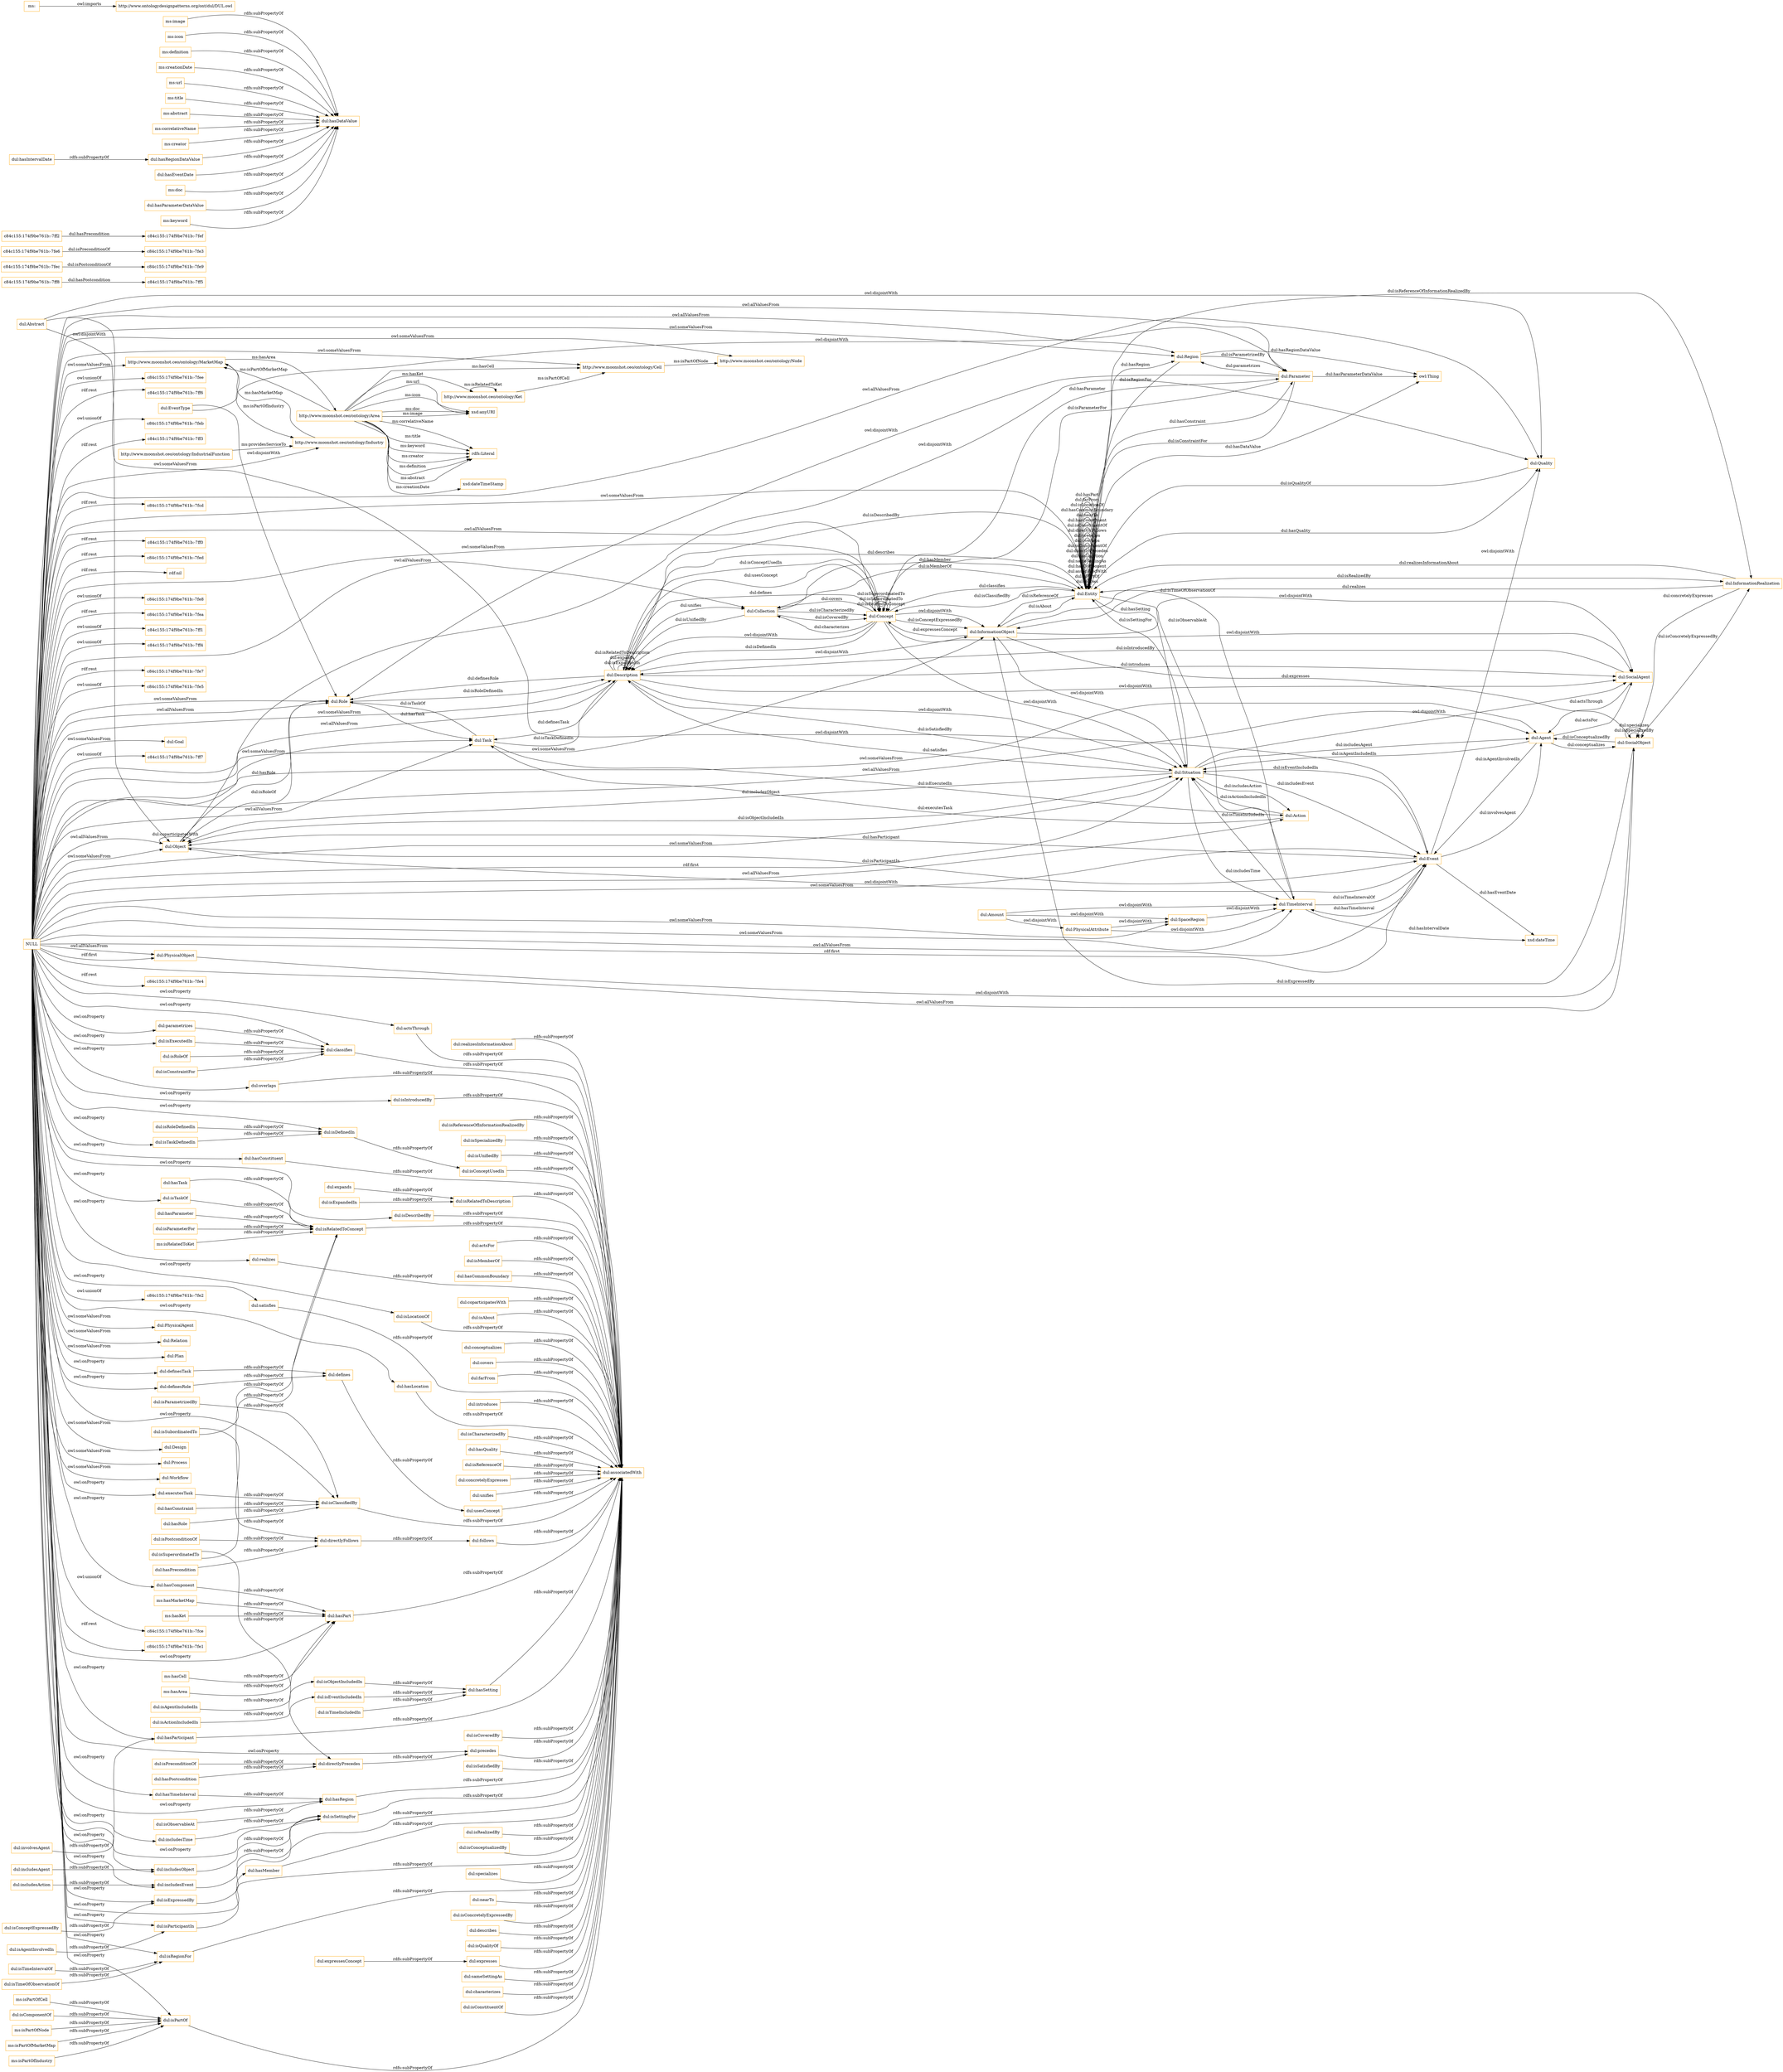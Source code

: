 digraph ar2dtool_diagram { 
rankdir=LR;
size="1501"
node [shape = rectangle, color="orange"]; "http://www.moonshot.ceo/ontology/MarketMap" "http://www.moonshot.ceo/ontology/Node" "http://www.moonshot.ceo/ontology/Area" "http://www.moonshot.ceo/ontology/Cell" "http://www.moonshot.ceo/ontology/Ket" "http://www.moonshot.ceo/ontology/Industry" "http://www.moonshot.ceo/ontology/IndustrialFunction" "dul:Goal" "dul:EventType" "c84c155:174f9be761b:-7ff8" "dul:Object" "dul:Description" "dul:PhysicalAgent" "dul:Relation" "dul:Role" "dul:Entity" "dul:Situation" "dul:Abstract" "c84c155:174f9be761b:-7ff5" "c84c155:174f9be761b:-7fe9" "dul:Amount" "dul:Plan" "dul:Design" "c84c155:174f9be761b:-7fe3" "dul:Process" "dul:Task" "dul:Quality" "dul:Action" "dul:SocialAgent" "dul:Agent" "dul:Parameter" "dul:SocialObject" "c84c155:174f9be761b:-7fe6" "dul:Concept" "dul:Event" "dul:TimeInterval" "dul:SpaceRegion" "dul:PhysicalObject" "c84c155:174f9be761b:-7fec" "c84c155:174f9be761b:-7ff2" "owl:Thing" "dul:InformationRealization" "dul:PhysicalAttribute" "dul:Workflow" "dul:InformationObject" "dul:Collection" "dul:Region" "c84c155:174f9be761b:-7fef" ; /*classes style*/
	"dul:isRelatedToConcept" -> "dul:associatedWith" [ label = "rdfs:subPropertyOf" ];
	"dul:concretelyExpresses" -> "dul:associatedWith" [ label = "rdfs:subPropertyOf" ];
	"dul:hasRegion" -> "dul:associatedWith" [ label = "rdfs:subPropertyOf" ];
	"dul:includesEvent" -> "dul:isSettingFor" [ label = "rdfs:subPropertyOf" ];
	"dul:isConstraintFor" -> "dul:classifies" [ label = "rdfs:subPropertyOf" ];
	"dul:overlaps" -> "dul:associatedWith" [ label = "rdfs:subPropertyOf" ];
	"dul:isRegionFor" -> "dul:associatedWith" [ label = "rdfs:subPropertyOf" ];
	"dul:isCoveredBy" -> "dul:associatedWith" [ label = "rdfs:subPropertyOf" ];
	"dul:PhysicalAttribute" -> "dul:TimeInterval" [ label = "owl:disjointWith" ];
	"dul:PhysicalAttribute" -> "dul:SpaceRegion" [ label = "owl:disjointWith" ];
	"dul:hasConstraint" -> "dul:isClassifiedBy" [ label = "rdfs:subPropertyOf" ];
	"dul:isSettingFor" -> "dul:associatedWith" [ label = "rdfs:subPropertyOf" ];
	"dul:isSatisfiedBy" -> "dul:associatedWith" [ label = "rdfs:subPropertyOf" ];
	"ms:image" -> "dul:hasDataValue" [ label = "rdfs:subPropertyOf" ];
	"dul:isConceptExpressedBy" -> "dul:isExpressedBy" [ label = "rdfs:subPropertyOf" ];
	"dul:isIntroducedBy" -> "dul:associatedWith" [ label = "rdfs:subPropertyOf" ];
	"ms:icon" -> "dul:hasDataValue" [ label = "rdfs:subPropertyOf" ];
	"dul:Description" -> "dul:SocialAgent" [ label = "owl:disjointWith" ];
	"dul:Description" -> "dul:Situation" [ label = "owl:disjointWith" ];
	"dul:Description" -> "dul:InformationObject" [ label = "owl:disjointWith" ];
	"ms:hasKet" -> "dul:hasPart" [ label = "rdfs:subPropertyOf" ];
	"ms:definition" -> "dul:hasDataValue" [ label = "rdfs:subPropertyOf" ];
	"dul:Concept" -> "dul:InformationObject" [ label = "owl:disjointWith" ];
	"dul:Concept" -> "dul:Description" [ label = "owl:disjointWith" ];
	"dul:Concept" -> "dul:Situation" [ label = "owl:disjointWith" ];
	"dul:Concept" -> "dul:SocialAgent" [ label = "owl:disjointWith" ];
	"dul:Object" -> "dul:Quality" [ label = "owl:disjointWith" ];
	"dul:isParameterFor" -> "dul:isRelatedToConcept" [ label = "rdfs:subPropertyOf" ];
	"dul:isRealizedBy" -> "dul:associatedWith" [ label = "rdfs:subPropertyOf" ];
	"dul:isRoleOf" -> "dul:classifies" [ label = "rdfs:subPropertyOf" ];
	"dul:hasMember" -> "dul:associatedWith" [ label = "rdfs:subPropertyOf" ];
	"dul:expresses" -> "dul:associatedWith" [ label = "rdfs:subPropertyOf" ];
	"dul:includesAction" -> "dul:includesEvent" [ label = "rdfs:subPropertyOf" ];
	"dul:isRoleDefinedIn" -> "dul:isDefinedIn" [ label = "rdfs:subPropertyOf" ];
	"dul:isActionIncludedIn" -> "dul:isEventIncludedIn" [ label = "rdfs:subPropertyOf" ];
	"dul:InformationObject" -> "dul:SocialAgent" [ label = "owl:disjointWith" ];
	"dul:InformationObject" -> "dul:Situation" [ label = "owl:disjointWith" ];
	"dul:hasPostcondition" -> "dul:directlyPrecedes" [ label = "rdfs:subPropertyOf" ];
	"ms:isPartOfNode" -> "dul:isPartOf" [ label = "rdfs:subPropertyOf" ];
	"dul:isConstituentOf" -> "dul:associatedWith" [ label = "rdfs:subPropertyOf" ];
	"ms:hasCell" -> "dul:hasPart" [ label = "rdfs:subPropertyOf" ];
	"dul:actsThrough" -> "dul:associatedWith" [ label = "rdfs:subPropertyOf" ];
	"ms:isRelatedToKet" -> "dul:isRelatedToConcept" [ label = "rdfs:subPropertyOf" ];
	"dul:isEventIncludedIn" -> "dul:hasSetting" [ label = "rdfs:subPropertyOf" ];
	"ms:creationDate" -> "dul:hasDataValue" [ label = "rdfs:subPropertyOf" ];
	"dul:Parameter" -> "dul:Role" [ label = "owl:disjointWith" ];
	"dul:isConceptualizedBy" -> "dul:associatedWith" [ label = "rdfs:subPropertyOf" ];
	"dul:precedes" -> "dul:associatedWith" [ label = "rdfs:subPropertyOf" ];
	"dul:isPreconditionOf" -> "dul:directlyPrecedes" [ label = "rdfs:subPropertyOf" ];
	"dul:specializes" -> "dul:associatedWith" [ label = "rdfs:subPropertyOf" ];
	"ms:url" -> "dul:hasDataValue" [ label = "rdfs:subPropertyOf" ];
	"dul:isDefinedIn" -> "dul:isConceptUsedIn" [ label = "rdfs:subPropertyOf" ];
	"dul:nearTo" -> "dul:associatedWith" [ label = "rdfs:subPropertyOf" ];
	"dul:Event" -> "dul:Quality" [ label = "owl:disjointWith" ];
	"dul:Event" -> "dul:Object" [ label = "owl:disjointWith" ];
	"dul:hasRole" -> "dul:isClassifiedBy" [ label = "rdfs:subPropertyOf" ];
	"dul:isExpressedBy" -> "dul:associatedWith" [ label = "rdfs:subPropertyOf" ];
	"dul:isConcretelyExpressedBy" -> "dul:associatedWith" [ label = "rdfs:subPropertyOf" ];
	"dul:describes" -> "dul:associatedWith" [ label = "rdfs:subPropertyOf" ];
	"dul:isQualityOf" -> "dul:associatedWith" [ label = "rdfs:subPropertyOf" ];
	"dul:PhysicalObject" -> "dul:SocialObject" [ label = "owl:disjointWith" ];
	"dul:EventType" -> "dul:Role" [ label = "owl:disjointWith" ];
	"dul:EventType" -> "dul:Parameter" [ label = "owl:disjointWith" ];
	"dul:hasConstituent" -> "dul:associatedWith" [ label = "rdfs:subPropertyOf" ];
	"dul:sameSettingAs" -> "dul:associatedWith" [ label = "rdfs:subPropertyOf" ];
	"dul:Situation" -> "dul:SocialAgent" [ label = "owl:disjointWith" ];
	"ms:title" -> "dul:hasDataValue" [ label = "rdfs:subPropertyOf" ];
	"dul:characterizes" -> "dul:associatedWith" [ label = "rdfs:subPropertyOf" ];
	"dul:hasTask" -> "dul:isRelatedToConcept" [ label = "rdfs:subPropertyOf" ];
	"dul:directlyPrecedes" -> "dul:precedes" [ label = "rdfs:subPropertyOf" ];
	"ms:abstract" -> "dul:hasDataValue" [ label = "rdfs:subPropertyOf" ];
	"dul:isTaskOf" -> "dul:isRelatedToConcept" [ label = "rdfs:subPropertyOf" ];
	"dul:isDescribedBy" -> "dul:associatedWith" [ label = "rdfs:subPropertyOf" ];
	"dul:isParticipantIn" -> "dul:associatedWith" [ label = "rdfs:subPropertyOf" ];
	"dul:isSuperordinatedTo" -> "dul:isRelatedToConcept" [ label = "rdfs:subPropertyOf" ];
	"dul:isSuperordinatedTo" -> "dul:directlyPrecedes" [ label = "rdfs:subPropertyOf" ];
	"dul:realizesInformationAbout" -> "dul:associatedWith" [ label = "rdfs:subPropertyOf" ];
	"ms:" -> "http://www.ontologydesignpatterns.org/ont/dul/DUL.owl" [ label = "owl:imports" ];
	"ms:isPartOfMarketMap" -> "dul:isPartOf" [ label = "rdfs:subPropertyOf" ];
	"dul:isRelatedToDescription" -> "dul:associatedWith" [ label = "rdfs:subPropertyOf" ];
	"dul:isReferenceOfInformationRealizedBy" -> "dul:associatedWith" [ label = "rdfs:subPropertyOf" ];
	"dul:isSpecializedBy" -> "dul:associatedWith" [ label = "rdfs:subPropertyOf" ];
	"dul:isUnifiedBy" -> "dul:associatedWith" [ label = "rdfs:subPropertyOf" ];
	"dul:hasSetting" -> "dul:associatedWith" [ label = "rdfs:subPropertyOf" ];
	"dul:involvesAgent" -> "dul:hasParticipant" [ label = "rdfs:subPropertyOf" ];
	"dul:isTimeIncludedIn" -> "dul:hasSetting" [ label = "rdfs:subPropertyOf" ];
	"dul:isPostconditionOf" -> "dul:directlyFollows" [ label = "rdfs:subPropertyOf" ];
	"dul:includesObject" -> "dul:isSettingFor" [ label = "rdfs:subPropertyOf" ];
	"ms:correlativeName" -> "dul:hasDataValue" [ label = "rdfs:subPropertyOf" ];
	"NULL" -> "dul:executesTask" [ label = "owl:onProperty" ];
	"NULL" -> "c84c155:174f9be761b:-7fee" [ label = "owl:unionOf" ];
	"NULL" -> "dul:Event" [ label = "owl:allValuesFrom" ];
	"NULL" -> "dul:isExpressedBy" [ label = "owl:onProperty" ];
	"NULL" -> "dul:Agent" [ label = "owl:allValuesFrom" ];
	"NULL" -> "dul:Region" [ label = "owl:allValuesFrom" ];
	"NULL" -> "dul:isDefinedIn" [ label = "owl:onProperty" ];
	"NULL" -> "dul:hasPart" [ label = "owl:onProperty" ];
	"NULL" -> "dul:realizes" [ label = "owl:onProperty" ];
	"NULL" -> "dul:Situation" [ label = "owl:someValuesFrom" ];
	"NULL" -> "dul:PhysicalObject" [ label = "owl:allValuesFrom" ];
	"NULL" -> "dul:isRegionFor" [ label = "owl:onProperty" ];
	"NULL" -> "dul:isLocationOf" [ label = "owl:onProperty" ];
	"NULL" -> "dul:Event" [ label = "rdf:first" ];
	"NULL" -> "dul:PhysicalAgent" [ label = "owl:someValuesFrom" ];
	"NULL" -> "dul:Process" [ label = "owl:someValuesFrom" ];
	"NULL" -> "dul:hasConstituent" [ label = "owl:onProperty" ];
	"NULL" -> "dul:hasComponent" [ label = "owl:onProperty" ];
	"NULL" -> "c84c155:174f9be761b:-7ff6" [ label = "rdf:rest" ];
	"NULL" -> "dul:hasTimeInterval" [ label = "owl:onProperty" ];
	"NULL" -> "dul:Task" [ label = "owl:someValuesFrom" ];
	"NULL" -> "dul:definesRole" [ label = "owl:onProperty" ];
	"NULL" -> "http://www.moonshot.ceo/ontology/Industry" [ label = "owl:someValuesFrom" ];
	"NULL" -> "dul:hasMember" [ label = "owl:onProperty" ];
	"NULL" -> "dul:Action" [ label = "owl:allValuesFrom" ];
	"NULL" -> "c84c155:174f9be761b:-7feb" [ label = "owl:unionOf" ];
	"NULL" -> "c84c155:174f9be761b:-7ff3" [ label = "rdf:rest" ];
	"NULL" -> "c84c155:174f9be761b:-7fcd" [ label = "rdf:rest" ];
	"NULL" -> "dul:SocialObject" [ label = "owl:allValuesFrom" ];
	"NULL" -> "http://www.moonshot.ceo/ontology/Cell" [ label = "owl:someValuesFrom" ];
	"NULL" -> "dul:Description" [ label = "owl:someValuesFrom" ];
	"NULL" -> "c84c155:174f9be761b:-7ff0" [ label = "rdf:rest" ];
	"NULL" -> "dul:hasParticipant" [ label = "owl:onProperty" ];
	"NULL" -> "dul:Goal" [ label = "owl:someValuesFrom" ];
	"NULL" -> "dul:isClassifiedBy" [ label = "owl:onProperty" ];
	"NULL" -> "dul:isPartOf" [ label = "owl:onProperty" ];
	"NULL" -> "dul:Region" [ label = "owl:someValuesFrom" ];
	"NULL" -> "dul:Object" [ label = "owl:allValuesFrom" ];
	"NULL" -> "dul:satisfies" [ label = "owl:onProperty" ];
	"NULL" -> "dul:includesObject" [ label = "owl:onProperty" ];
	"NULL" -> "c84c155:174f9be761b:-7fed" [ label = "rdf:rest" ];
	"NULL" -> "dul:Concept" [ label = "owl:allValuesFrom" ];
	"NULL" -> "dul:Workflow" [ label = "owl:someValuesFrom" ];
	"NULL" -> "dul:PhysicalObject" [ label = "rdf:first" ];
	"NULL" -> "dul:Collection" [ label = "owl:allValuesFrom" ];
	"NULL" -> "rdf:nil" [ label = "rdf:rest" ];
	"NULL" -> "c84c155:174f9be761b:-7fe8" [ label = "owl:unionOf" ];
	"NULL" -> "dul:Object" [ label = "owl:someValuesFrom" ];
	"NULL" -> "dul:parametrizes" [ label = "owl:onProperty" ];
	"NULL" -> "c84c155:174f9be761b:-7fea" [ label = "rdf:rest" ];
	"NULL" -> "dul:Situation" [ label = "rdf:first" ];
	"NULL" -> "c84c155:174f9be761b:-7ff1" [ label = "owl:unionOf" ];
	"NULL" -> "dul:classifies" [ label = "owl:onProperty" ];
	"NULL" -> "c84c155:174f9be761b:-7ff4" [ label = "owl:unionOf" ];
	"NULL" -> "dul:TimeInterval" [ label = "owl:someValuesFrom" ];
	"NULL" -> "dul:Event" [ label = "owl:someValuesFrom" ];
	"NULL" -> "dul:overlaps" [ label = "owl:onProperty" ];
	"NULL" -> "dul:Design" [ label = "owl:someValuesFrom" ];
	"NULL" -> "dul:includesTime" [ label = "owl:onProperty" ];
	"NULL" -> "dul:Agent" [ label = "owl:someValuesFrom" ];
	"NULL" -> "dul:Plan" [ label = "owl:someValuesFrom" ];
	"NULL" -> "dul:SpaceRegion" [ label = "owl:someValuesFrom" ];
	"NULL" -> "dul:Relation" [ label = "owl:someValuesFrom" ];
	"NULL" -> "dul:Role" [ label = "owl:allValuesFrom" ];
	"NULL" -> "dul:definesTask" [ label = "owl:onProperty" ];
	"NULL" -> "dul:isParticipantIn" [ label = "owl:onProperty" ];
	"NULL" -> "http://www.moonshot.ceo/ontology/Node" [ label = "owl:someValuesFrom" ];
	"NULL" -> "dul:Quality" [ label = "owl:allValuesFrom" ];
	"NULL" -> "dul:Description" [ label = "owl:allValuesFrom" ];
	"NULL" -> "dul:actsThrough" [ label = "owl:onProperty" ];
	"NULL" -> "c84c155:174f9be761b:-7fe7" [ label = "rdf:rest" ];
	"NULL" -> "dul:Parameter" [ label = "owl:allValuesFrom" ];
	"NULL" -> "c84c155:174f9be761b:-7fe5" [ label = "owl:unionOf" ];
	"NULL" -> "dul:hasLocation" [ label = "owl:onProperty" ];
	"NULL" -> "dul:Task" [ label = "owl:allValuesFrom" ];
	"NULL" -> "dul:precedes" [ label = "owl:onProperty" ];
	"NULL" -> "dul:Role" [ label = "owl:someValuesFrom" ];
	"NULL" -> "dul:hasRegion" [ label = "owl:onProperty" ];
	"NULL" -> "c84c155:174f9be761b:-7ff7" [ label = "owl:unionOf" ];
	"NULL" -> "c84c155:174f9be761b:-7fe4" [ label = "rdf:rest" ];
	"NULL" -> "dul:isExecutedIn" [ label = "owl:onProperty" ];
	"NULL" -> "c84c155:174f9be761b:-7fe2" [ label = "owl:unionOf" ];
	"NULL" -> "dul:isTaskOf" [ label = "owl:onProperty" ];
	"NULL" -> "dul:isDescribedBy" [ label = "owl:onProperty" ];
	"NULL" -> "c84c155:174f9be761b:-7fce" [ label = "owl:unionOf" ];
	"NULL" -> "c84c155:174f9be761b:-7fe1" [ label = "rdf:rest" ];
	"NULL" -> "dul:InformationObject" [ label = "owl:someValuesFrom" ];
	"NULL" -> "dul:isSettingFor" [ label = "owl:onProperty" ];
	"NULL" -> "dul:isTaskDefinedIn" [ label = "owl:onProperty" ];
	"NULL" -> "dul:includesEvent" [ label = "owl:onProperty" ];
	"NULL" -> "dul:Entity" [ label = "owl:someValuesFrom" ];
	"NULL" -> "dul:isIntroducedBy" [ label = "owl:onProperty" ];
	"NULL" -> "dul:Concept" [ label = "owl:someValuesFrom" ];
	"NULL" -> "http://www.moonshot.ceo/ontology/MarketMap" [ label = "owl:someValuesFrom" ];
	"dul:expressesConcept" -> "dul:expresses" [ label = "rdfs:subPropertyOf" ];
	"dul:executesTask" -> "dul:isClassifiedBy" [ label = "rdfs:subPropertyOf" ];
	"dul:isAgentIncludedIn" -> "dul:isObjectIncludedIn" [ label = "rdfs:subPropertyOf" ];
	"dul:expands" -> "dul:isRelatedToDescription" [ label = "rdfs:subPropertyOf" ];
	"dul:includesAgent" -> "dul:includesObject" [ label = "rdfs:subPropertyOf" ];
	"ms:isPartOfIndustry" -> "dul:isPartOf" [ label = "rdfs:subPropertyOf" ];
	"dul:classifies" -> "dul:associatedWith" [ label = "rdfs:subPropertyOf" ];
	"ms:creator" -> "dul:hasDataValue" [ label = "rdfs:subPropertyOf" ];
	"dul:actsFor" -> "dul:associatedWith" [ label = "rdfs:subPropertyOf" ];
	"dul:isObjectIncludedIn" -> "dul:hasSetting" [ label = "rdfs:subPropertyOf" ];
	"dul:hasPrecondition" -> "dul:directlyFollows" [ label = "rdfs:subPropertyOf" ];
	"dul:isMemberOf" -> "dul:associatedWith" [ label = "rdfs:subPropertyOf" ];
	"dul:hasCommonBoundary" -> "dul:associatedWith" [ label = "rdfs:subPropertyOf" ];
	"dul:realizes" -> "dul:associatedWith" [ label = "rdfs:subPropertyOf" ];
	"dul:directlyFollows" -> "dul:follows" [ label = "rdfs:subPropertyOf" ];
	"dul:isExecutedIn" -> "dul:classifies" [ label = "rdfs:subPropertyOf" ];
	"dul:follows" -> "dul:associatedWith" [ label = "rdfs:subPropertyOf" ];
	"dul:hasRegionDataValue" -> "dul:hasDataValue" [ label = "rdfs:subPropertyOf" ];
	"dul:coparticipatesWith" -> "dul:associatedWith" [ label = "rdfs:subPropertyOf" ];
	"dul:isAbout" -> "dul:associatedWith" [ label = "rdfs:subPropertyOf" ];
	"dul:hasLocation" -> "dul:associatedWith" [ label = "rdfs:subPropertyOf" ];
	"dul:isTimeIntervalOf" -> "dul:isRegionFor" [ label = "rdfs:subPropertyOf" ];
	"dul:isTaskDefinedIn" -> "dul:isDefinedIn" [ label = "rdfs:subPropertyOf" ];
	"dul:defines" -> "dul:usesConcept" [ label = "rdfs:subPropertyOf" ];
	"dul:conceptualizes" -> "dul:associatedWith" [ label = "rdfs:subPropertyOf" ];
	"dul:hasPart" -> "dul:associatedWith" [ label = "rdfs:subPropertyOf" ];
	"dul:hasParticipant" -> "dul:associatedWith" [ label = "rdfs:subPropertyOf" ];
	"dul:covers" -> "dul:associatedWith" [ label = "rdfs:subPropertyOf" ];
	"dul:includesTime" -> "dul:isSettingFor" [ label = "rdfs:subPropertyOf" ];
	"dul:hasIntervalDate" -> "dul:hasRegionDataValue" [ label = "rdfs:subPropertyOf" ];
	"dul:farFrom" -> "dul:associatedWith" [ label = "rdfs:subPropertyOf" ];
	"dul:hasComponent" -> "dul:hasPart" [ label = "rdfs:subPropertyOf" ];
	"dul:usesConcept" -> "dul:associatedWith" [ label = "rdfs:subPropertyOf" ];
	"dul:isLocationOf" -> "dul:associatedWith" [ label = "rdfs:subPropertyOf" ];
	"dul:hasEventDate" -> "dul:hasDataValue" [ label = "rdfs:subPropertyOf" ];
	"dul:hasTimeInterval" -> "dul:hasRegion" [ label = "rdfs:subPropertyOf" ];
	"ms:hasArea" -> "dul:hasPart" [ label = "rdfs:subPropertyOf" ];
	"dul:introduces" -> "dul:associatedWith" [ label = "rdfs:subPropertyOf" ];
	"dul:definesRole" -> "dul:defines" [ label = "rdfs:subPropertyOf" ];
	"dul:satisfies" -> "dul:associatedWith" [ label = "rdfs:subPropertyOf" ];
	"dul:Abstract" -> "dul:Quality" [ label = "owl:disjointWith" ];
	"dul:Abstract" -> "dul:Object" [ label = "owl:disjointWith" ];
	"dul:Abstract" -> "dul:Event" [ label = "owl:disjointWith" ];
	"dul:isAgentInvolvedIn" -> "dul:isParticipantIn" [ label = "rdfs:subPropertyOf" ];
	"dul:isCharacterizedBy" -> "dul:associatedWith" [ label = "rdfs:subPropertyOf" ];
	"dul:hasQuality" -> "dul:associatedWith" [ label = "rdfs:subPropertyOf" ];
	"dul:isParametrizedBy" -> "dul:isClassifiedBy" [ label = "rdfs:subPropertyOf" ];
	"dul:SpaceRegion" -> "dul:TimeInterval" [ label = "owl:disjointWith" ];
	"dul:isTimeOfObservationOf" -> "dul:isRegionFor" [ label = "rdfs:subPropertyOf" ];
	"dul:isConceptUsedIn" -> "dul:associatedWith" [ label = "rdfs:subPropertyOf" ];
	"dul:hasParameter" -> "dul:isRelatedToConcept" [ label = "rdfs:subPropertyOf" ];
	"ms:doc" -> "dul:hasDataValue" [ label = "rdfs:subPropertyOf" ];
	"dul:hasParameterDataValue" -> "dul:hasDataValue" [ label = "rdfs:subPropertyOf" ];
	"dul:definesTask" -> "dul:defines" [ label = "rdfs:subPropertyOf" ];
	"dul:isPartOf" -> "dul:associatedWith" [ label = "rdfs:subPropertyOf" ];
	"ms:keyword" -> "dul:hasDataValue" [ label = "rdfs:subPropertyOf" ];
	"dul:isReferenceOf" -> "dul:associatedWith" [ label = "rdfs:subPropertyOf" ];
	"ms:isPartOfCell" -> "dul:isPartOf" [ label = "rdfs:subPropertyOf" ];
	"dul:isSubordinatedTo" -> "dul:isRelatedToConcept" [ label = "rdfs:subPropertyOf" ];
	"dul:isSubordinatedTo" -> "dul:directlyFollows" [ label = "rdfs:subPropertyOf" ];
	"dul:isClassifiedBy" -> "dul:associatedWith" [ label = "rdfs:subPropertyOf" ];
	"dul:isExpandedIn" -> "dul:isRelatedToDescription" [ label = "rdfs:subPropertyOf" ];
	"dul:parametrizes" -> "dul:classifies" [ label = "rdfs:subPropertyOf" ];
	"dul:unifies" -> "dul:associatedWith" [ label = "rdfs:subPropertyOf" ];
	"dul:isObservableAt" -> "dul:hasRegion" [ label = "rdfs:subPropertyOf" ];
	"dul:Amount" -> "dul:TimeInterval" [ label = "owl:disjointWith" ];
	"dul:Amount" -> "dul:SpaceRegion" [ label = "owl:disjointWith" ];
	"dul:Amount" -> "dul:PhysicalAttribute" [ label = "owl:disjointWith" ];
	"dul:isComponentOf" -> "dul:isPartOf" [ label = "rdfs:subPropertyOf" ];
	"ms:hasMarketMap" -> "dul:hasPart" [ label = "rdfs:subPropertyOf" ];
	"c84c155:174f9be761b:-7ff2" -> "c84c155:174f9be761b:-7fef" [ label = "dul:hasPrecondition" ];
	"dul:Description" -> "dul:Role" [ label = "dul:definesRole" ];
	"dul:Entity" -> "dul:Entity" [ label = "dul:follows" ];
	"dul:Action" -> "dul:Situation" [ label = "dul:isActionIncludedIn" ];
	"dul:TimeInterval" -> "xsd:dateTime" [ label = "dul:hasIntervalDate" ];
	"dul:Entity" -> "dul:Entity" [ label = "dul:isPartOf" ];
	"http://www.moonshot.ceo/ontology/Area" -> "xsd:anyURI" [ label = "ms:image" ];
	"dul:SocialObject" -> "dul:InformationRealization" [ label = "dul:isConcretelyExpressedBy" ];
	"dul:Entity" -> "dul:Quality" [ label = "dul:hasQuality" ];
	"dul:Event" -> "dul:Situation" [ label = "dul:isEventIncludedIn" ];
	"dul:Description" -> "dul:Task" [ label = "dul:definesTask" ];
	"dul:Entity" -> "dul:Entity" [ label = "dul:associatedWith" ];
	"http://www.moonshot.ceo/ontology/IndustrialFunction" -> "http://www.moonshot.ceo/ontology/Industry" [ label = "ms:providesServiceTo" ];
	"dul:Parameter" -> "dul:Entity" [ label = "dul:isConstraintFor" ];
	"dul:Agent" -> "dul:Event" [ label = "dul:isAgentInvolvedIn" ];
	"dul:SocialObject" -> "dul:Agent" [ label = "dul:isConceptualizedBy" ];
	"dul:Role" -> "dul:Task" [ label = "dul:hasTask" ];
	"dul:Entity" -> "dul:Concept" [ label = "dul:isClassifiedBy" ];
	"dul:InformationObject" -> "dul:SocialObject" [ label = "dul:expresses" ];
	"dul:Entity" -> "dul:Entity" [ label = "dul:hasComponent" ];
	"dul:Object" -> "dul:Event" [ label = "dul:isParticipantIn" ];
	"dul:InformationObject" -> "dul:Concept" [ label = "dul:expressesConcept" ];
	"dul:Description" -> "dul:SocialAgent" [ label = "dul:introduces" ];
	"http://www.moonshot.ceo/ontology/Area" -> "xsd:anyURI" [ label = "ms:url" ];
	"dul:Task" -> "dul:Description" [ label = "dul:isTaskDefinedIn" ];
	"dul:Agent" -> "dul:Situation" [ label = "dul:isAgentIncludedIn" ];
	"dul:Concept" -> "dul:Collection" [ label = "dul:characterizes" ];
	"dul:Concept" -> "dul:Concept" [ label = "dul:isRelatedToConcept" ];
	"http://www.moonshot.ceo/ontology/Area" -> "rdfs:Literal" [ label = "ms:keyword" ];
	"dul:SocialObject" -> "dul:InformationObject" [ label = "dul:isExpressedBy" ];
	"dul:Concept" -> "dul:Description" [ label = "dul:isDefinedIn" ];
	"dul:Entity" -> "dul:Entity" [ label = "dul:sameSettingAs" ];
	"dul:Region" -> "owl:Thing" [ label = "dul:hasRegionDataValue" ];
	"dul:Concept" -> "dul:Entity" [ label = "dul:classifies" ];
	"dul:Concept" -> "dul:Concept" [ label = "dul:isSubordinatedTo" ];
	"dul:Entity" -> "dul:Collection" [ label = "dul:isMemberOf" ];
	"dul:Concept" -> "dul:Parameter" [ label = "dul:hasParameter" ];
	"http://www.moonshot.ceo/ontology/MarketMap" -> "http://www.moonshot.ceo/ontology/Industry" [ label = "ms:isPartOfIndustry" ];
	"dul:Concept" -> "dul:Collection" [ label = "dul:covers" ];
	"dul:TimeInterval" -> "dul:Event" [ label = "dul:isTimeIntervalOf" ];
	"dul:TimeInterval" -> "dul:Situation" [ label = "dul:isTimeIncludedIn" ];
	"http://www.moonshot.ceo/ontology/Industry" -> "http://www.moonshot.ceo/ontology/MarketMap" [ label = "ms:hasMarketMap" ];
	"http://www.moonshot.ceo/ontology/Area" -> "xsd:anyURI" [ label = "ms:icon" ];
	"dul:InformationRealization" -> "dul:Entity" [ label = "dul:realizesInformationAbout" ];
	"dul:Event" -> "xsd:dateTime" [ label = "dul:hasEventDate" ];
	"dul:Entity" -> "dul:InformationRealization" [ label = "dul:isReferenceOfInformationRealizedBy" ];
	"dul:Collection" -> "dul:Description" [ label = "dul:isUnifiedBy" ];
	"dul:Entity" -> "dul:Entity" [ label = "dul:hasLocation" ];
	"dul:Entity" -> "dul:Entity" [ label = "dul:directlyPrecedes" ];
	"dul:Concept" -> "dul:Concept" [ label = "dul:isSuperordinatedTo" ];
	"http://www.moonshot.ceo/ontology/Cell" -> "http://www.moonshot.ceo/ontology/Node" [ label = "ms:isPartOfNode" ];
	"dul:SocialAgent" -> "dul:Agent" [ label = "dul:actsThrough" ];
	"dul:Task" -> "dul:Role" [ label = "dul:isTaskOf" ];
	"dul:Description" -> "dul:Collection" [ label = "dul:unifies" ];
	"http://www.moonshot.ceo/ontology/Area" -> "http://www.moonshot.ceo/ontology/Ket" [ label = "ms:hasKet" ];
	"dul:InformationRealization" -> "dul:SocialObject" [ label = "dul:concretelyExpresses" ];
	"http://www.moonshot.ceo/ontology/Area" -> "xsd:anyURI" [ label = "ms:doc" ];
	"dul:Parameter" -> "dul:Concept" [ label = "dul:isParameterFor" ];
	"dul:Action" -> "dul:Task" [ label = "dul:executesTask" ];
	"dul:Entity" -> "dul:Entity" [ label = "dul:isComponentOf" ];
	"dul:Event" -> "dul:TimeInterval" [ label = "dul:hasTimeInterval" ];
	"http://www.moonshot.ceo/ontology/Area" -> "rdfs:Literal" [ label = "ms:creator" ];
	"http://www.moonshot.ceo/ontology/Area" -> "http://www.moonshot.ceo/ontology/Cell" [ label = "ms:hasCell" ];
	"dul:Object" -> "dul:Role" [ label = "dul:hasRole" ];
	"dul:Agent" -> "dul:SocialAgent" [ label = "dul:actsFor" ];
	"dul:Entity" -> "dul:Entity" [ label = "dul:overlaps" ];
	"dul:Description" -> "dul:Description" [ label = "dul:isExpandedIn" ];
	"dul:Agent" -> "dul:SocialObject" [ label = "dul:conceptualizes" ];
	"dul:Situation" -> "dul:Event" [ label = "dul:includesEvent" ];
	"dul:InformationObject" -> "dul:Entity" [ label = "dul:isAbout" ];
	"http://www.moonshot.ceo/ontology/MarketMap" -> "http://www.moonshot.ceo/ontology/Area" [ label = "ms:hasArea" ];
	"c84c155:174f9be761b:-7ff8" -> "c84c155:174f9be761b:-7ff5" [ label = "dul:hasPostcondition" ];
	"dul:Entity" -> "dul:Entity" [ label = "dul:precedes" ];
	"dul:Entity" -> "dul:Parameter" [ label = "dul:hasConstraint" ];
	"dul:Event" -> "dul:Object" [ label = "dul:hasParticipant" ];
	"dul:Situation" -> "dul:Agent" [ label = "dul:includesAgent" ];
	"dul:Region" -> "dul:Entity" [ label = "dul:isRegionFor" ];
	"dul:Situation" -> "dul:Object" [ label = "dul:includesObject" ];
	"dul:Entity" -> "dul:TimeInterval" [ label = "dul:isObservableAt" ];
	"dul:Description" -> "dul:Description" [ label = "dul:expands" ];
	"dul:Situation" -> "dul:TimeInterval" [ label = "dul:includesTime" ];
	"http://www.moonshot.ceo/ontology/Area" -> "rdfs:Literal" [ label = "ms:definition" ];
	"dul:Object" -> "dul:Object" [ label = "dul:coparticipatesWith" ];
	"c84c155:174f9be761b:-7fe6" -> "c84c155:174f9be761b:-7fe3" [ label = "dul:isPreconditionOf" ];
	"dul:Region" -> "dul:Parameter" [ label = "dul:isParametrizedBy" ];
	"dul:Entity" -> "dul:Description" [ label = "dul:isDescribedBy" ];
	"dul:Collection" -> "dul:Concept" [ label = "dul:isCharacterizedBy" ];
	"dul:Role" -> "dul:Object" [ label = "dul:isRoleOf" ];
	"dul:Situation" -> "dul:Entity" [ label = "dul:isSettingFor" ];
	"dul:Entity" -> "dul:Entity" [ label = "dul:directlyFollows" ];
	"c84c155:174f9be761b:-7fec" -> "c84c155:174f9be761b:-7fe9" [ label = "dul:isPostconditionOf" ];
	"dul:Role" -> "dul:Description" [ label = "dul:isRoleDefinedIn" ];
	"http://www.moonshot.ceo/ontology/Area" -> "rdfs:Literal" [ label = "ms:abstract" ];
	"http://www.moonshot.ceo/ontology/Area" -> "xsd:dateTimeStamp" [ label = "ms:creationDate" ];
	"http://www.moonshot.ceo/ontology/Area" -> "http://www.moonshot.ceo/ontology/MarketMap" [ label = "ms:isPartOfMarketMap" ];
	"dul:SocialObject" -> "dul:SocialObject" [ label = "dul:isSpecializedBy" ];
	"http://www.moonshot.ceo/ontology/Ket" -> "http://www.moonshot.ceo/ontology/Cell" [ label = "ms:isPartOfCell" ];
	"dul:Quality" -> "dul:Entity" [ label = "dul:isQualityOf" ];
	"dul:Situation" -> "dul:Action" [ label = "dul:includesAction" ];
	"dul:Description" -> "dul:Concept" [ label = "dul:usesConcept" ];
	"dul:Entity" -> "dul:Situation" [ label = "dul:hasSetting" ];
	"dul:TimeInterval" -> "dul:Entity" [ label = "dul:isTimeOfObservationOf" ];
	"http://www.moonshot.ceo/ontology/Ket" -> "http://www.moonshot.ceo/ontology/Ket" [ label = "ms:isRelatedToKet" ];
	"dul:Concept" -> "dul:InformationObject" [ label = "dul:isConceptExpressedBy" ];
	"dul:Task" -> "dul:Action" [ label = "dul:isExecutedIn" ];
	"dul:Event" -> "dul:Agent" [ label = "dul:involvesAgent" ];
	"dul:Object" -> "dul:Situation" [ label = "dul:isObjectIncludedIn" ];
	"dul:SocialAgent" -> "dul:Description" [ label = "dul:isIntroducedBy" ];
	"dul:Collection" -> "dul:Concept" [ label = "dul:isCoveredBy" ];
	"dul:Description" -> "dul:Entity" [ label = "dul:describes" ];
	"dul:Collection" -> "dul:Entity" [ label = "dul:hasMember" ];
	"dul:Entity" -> "dul:Entity" [ label = "dul:isConstituentOf" ];
	"dul:Entity" -> "dul:Entity" [ label = "dul:hasConstituent" ];
	"dul:Entity" -> "owl:Thing" [ label = "dul:hasDataValue" ];
	"dul:Entity" -> "dul:Entity" [ label = "dul:nearTo" ];
	"dul:Concept" -> "dul:Description" [ label = "dul:isConceptUsedIn" ];
	"dul:Parameter" -> "owl:Thing" [ label = "dul:hasParameterDataValue" ];
	"dul:Description" -> "dul:Description" [ label = "dul:isRelatedToDescription" ];
	"dul:Entity" -> "dul:Entity" [ label = "dul:hasCommonBoundary" ];
	"dul:Entity" -> "dul:Entity" [ label = "dul:isLocationOf" ];
	"dul:InformationRealization" -> "dul:InformationObject" [ label = "dul:realizes" ];
	"dul:InformationObject" -> "dul:InformationRealization" [ label = "dul:isRealizedBy" ];
	"dul:SocialObject" -> "dul:SocialObject" [ label = "dul:specializes" ];
	"dul:Entity" -> "dul:Entity" [ label = "dul:farFrom" ];
	"dul:Parameter" -> "dul:Region" [ label = "dul:parametrizes" ];
	"dul:Entity" -> "dul:InformationObject" [ label = "dul:isReferenceOf" ];
	"http://www.moonshot.ceo/ontology/Area" -> "rdfs:Literal" [ label = "ms:correlativeName" ];
	"dul:Description" -> "dul:Situation" [ label = "dul:isSatisfiedBy" ];
	"dul:Entity" -> "dul:Region" [ label = "dul:hasRegion" ];
	"dul:Entity" -> "dul:Entity" [ label = "dul:hasPart" ];
	"http://www.moonshot.ceo/ontology/Area" -> "rdfs:Literal" [ label = "ms:title" ];
	"dul:Description" -> "dul:Concept" [ label = "dul:defines" ];
	"dul:Situation" -> "dul:Description" [ label = "dul:satisfies" ];

}
